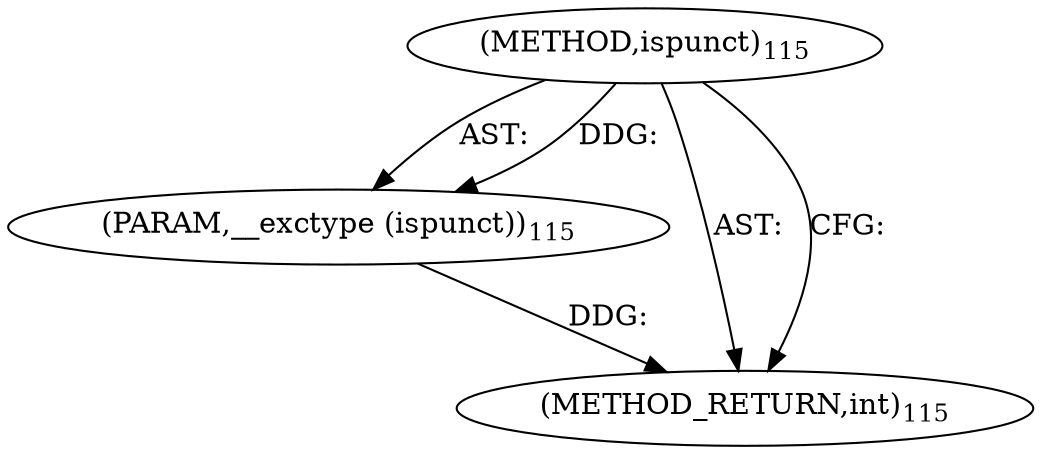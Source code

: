 digraph "ispunct" {  
"2959" [label = <(METHOD,ispunct)<SUB>115</SUB>> ]
"2960" [label = <(PARAM,__exctype (ispunct))<SUB>115</SUB>> ]
"2961" [label = <(METHOD_RETURN,int)<SUB>115</SUB>> ]
  "2959" -> "2960"  [ label = "AST: "] 
  "2959" -> "2961"  [ label = "AST: "] 
  "2959" -> "2961"  [ label = "CFG: "] 
  "2960" -> "2961"  [ label = "DDG: "] 
  "2959" -> "2960"  [ label = "DDG: "] 
}

